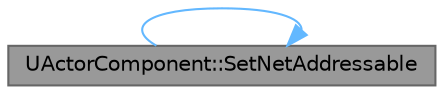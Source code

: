 digraph "UActorComponent::SetNetAddressable"
{
 // INTERACTIVE_SVG=YES
 // LATEX_PDF_SIZE
  bgcolor="transparent";
  edge [fontname=Helvetica,fontsize=10,labelfontname=Helvetica,labelfontsize=10];
  node [fontname=Helvetica,fontsize=10,shape=box,height=0.2,width=0.4];
  rankdir="LR";
  Node1 [id="Node000001",label="UActorComponent::SetNetAddressable",height=0.2,width=0.4,color="gray40", fillcolor="grey60", style="filled", fontcolor="black",tooltip="This signifies the component can be ID'd by name over the network."];
  Node1 -> Node1 [id="edge1_Node000001_Node000001",color="steelblue1",style="solid",tooltip=" "];
}
